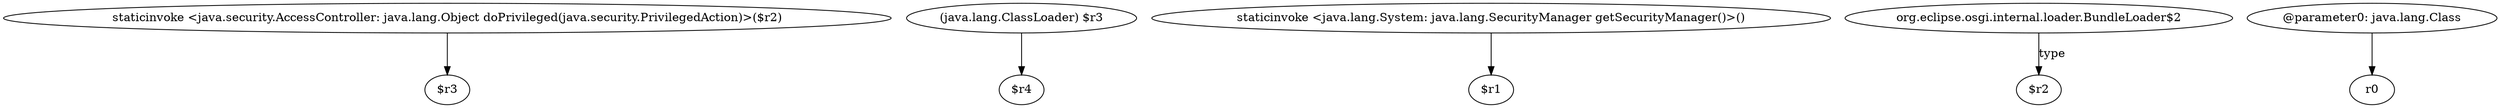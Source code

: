 digraph g {
0[label="staticinvoke <java.security.AccessController: java.lang.Object doPrivileged(java.security.PrivilegedAction)>($r2)"]
1[label="$r3"]
0->1[label=""]
2[label="(java.lang.ClassLoader) $r3"]
3[label="$r4"]
2->3[label=""]
4[label="staticinvoke <java.lang.System: java.lang.SecurityManager getSecurityManager()>()"]
5[label="$r1"]
4->5[label=""]
6[label="org.eclipse.osgi.internal.loader.BundleLoader$2"]
7[label="$r2"]
6->7[label="type"]
8[label="@parameter0: java.lang.Class"]
9[label="r0"]
8->9[label=""]
}